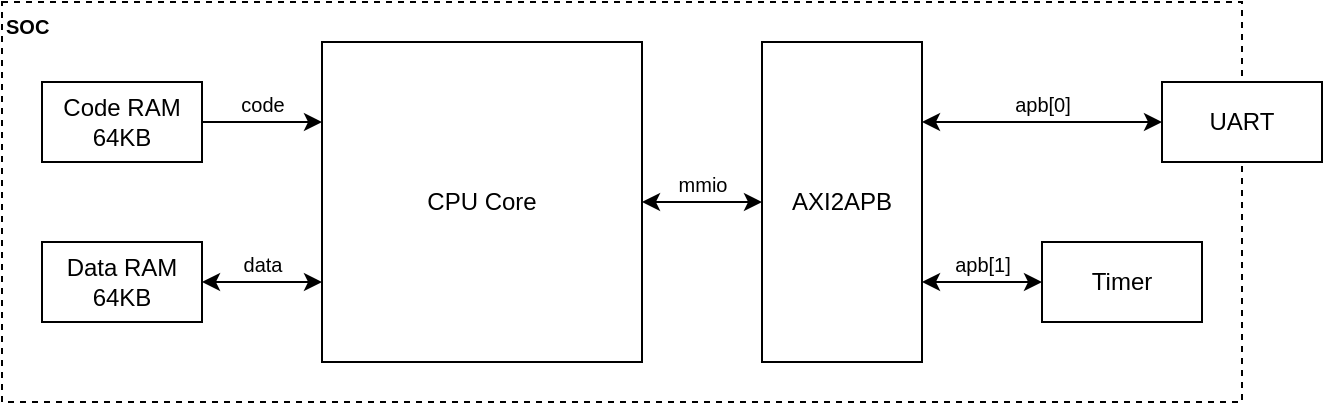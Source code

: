 <mxfile version="13.6.2" type="device"><diagram id="RqmV8CNlF6cBjCsowZqV" name="Page-1"><mxGraphModel dx="684" dy="403" grid="1" gridSize="10" guides="1" tooltips="1" connect="1" arrows="1" fold="1" page="1" pageScale="1" pageWidth="827" pageHeight="1169" math="0" shadow="0"><root><mxCell id="0"/><mxCell id="1" parent="0"/><mxCell id="4OCGBqHio74gCQ2EgjJS-12" value="SOC" style="rounded=0;whiteSpace=wrap;html=1;dashed=1;fontSize=10;fontColor=#000000;align=left;verticalAlign=top;fontStyle=1" vertex="1" parent="1"><mxGeometry x="120" y="140" width="620" height="200" as="geometry"/></mxCell><mxCell id="4OCGBqHio74gCQ2EgjJS-7" value="mmio" style="edgeStyle=orthogonalEdgeStyle;rounded=0;jumpStyle=none;jumpSize=10;orthogonalLoop=1;jettySize=auto;html=1;startArrow=classic;startFill=1;strokeColor=#000000;strokeWidth=1;fontSize=10;fontColor=#000000;verticalAlign=bottom;" edge="1" parent="1" source="gNXb4X5O_Gzbz1__DfOv-1" target="4OCGBqHio74gCQ2EgjJS-6"><mxGeometry relative="1" as="geometry"/></mxCell><mxCell id="gNXb4X5O_Gzbz1__DfOv-1" value="CPU Core" style="rounded=0;whiteSpace=wrap;html=1;fontStyle=0" parent="1" vertex="1"><mxGeometry x="280" y="160" width="160" height="160" as="geometry"/></mxCell><mxCell id="4OCGBqHio74gCQ2EgjJS-4" value="code" style="edgeStyle=orthogonalEdgeStyle;rounded=0;jumpStyle=none;jumpSize=10;orthogonalLoop=1;jettySize=auto;html=1;strokeWidth=1;fontSize=10;fontColor=#000000;entryX=0;entryY=0.25;entryDx=0;entryDy=0;verticalAlign=bottom;" edge="1" parent="1" source="4OCGBqHio74gCQ2EgjJS-2" target="gNXb4X5O_Gzbz1__DfOv-1"><mxGeometry relative="1" as="geometry"/></mxCell><mxCell id="4OCGBqHio74gCQ2EgjJS-2" value="Code RAM&lt;br&gt;64KB" style="rounded=0;whiteSpace=wrap;html=1;fontStyle=0" vertex="1" parent="1"><mxGeometry x="140" y="180" width="80" height="40" as="geometry"/></mxCell><mxCell id="4OCGBqHio74gCQ2EgjJS-5" value="data" style="edgeStyle=orthogonalEdgeStyle;rounded=0;jumpStyle=none;jumpSize=10;orthogonalLoop=1;jettySize=auto;html=1;strokeColor=#000000;strokeWidth=1;fontSize=10;fontColor=#000000;entryX=0;entryY=0.75;entryDx=0;entryDy=0;startArrow=classic;startFill=1;verticalAlign=bottom;" edge="1" parent="1" source="4OCGBqHio74gCQ2EgjJS-3" target="gNXb4X5O_Gzbz1__DfOv-1"><mxGeometry relative="1" as="geometry"/></mxCell><mxCell id="4OCGBqHio74gCQ2EgjJS-3" value="Data RAM&lt;br&gt;64KB" style="rounded=0;whiteSpace=wrap;html=1;fontStyle=0" vertex="1" parent="1"><mxGeometry x="140" y="260" width="80" height="40" as="geometry"/></mxCell><mxCell id="4OCGBqHio74gCQ2EgjJS-6" value="AXI2APB" style="rounded=0;whiteSpace=wrap;html=1;fontStyle=0" vertex="1" parent="1"><mxGeometry x="500" y="160" width="80" height="160" as="geometry"/></mxCell><mxCell id="4OCGBqHio74gCQ2EgjJS-8" value="UART" style="rounded=0;whiteSpace=wrap;html=1;fontStyle=0" vertex="1" parent="1"><mxGeometry x="700" y="180" width="80" height="40" as="geometry"/></mxCell><mxCell id="4OCGBqHio74gCQ2EgjJS-11" value="apb[1]" style="edgeStyle=orthogonalEdgeStyle;rounded=0;jumpStyle=none;jumpSize=10;orthogonalLoop=1;jettySize=auto;html=1;startArrow=classic;startFill=1;strokeColor=#000000;strokeWidth=1;fontSize=10;fontColor=#000000;entryX=1;entryY=0.75;entryDx=0;entryDy=0;verticalAlign=bottom;" edge="1" parent="1" source="4OCGBqHio74gCQ2EgjJS-9" target="4OCGBqHio74gCQ2EgjJS-6"><mxGeometry relative="1" as="geometry"/></mxCell><mxCell id="4OCGBqHio74gCQ2EgjJS-9" value="Timer" style="rounded=0;whiteSpace=wrap;html=1;fontStyle=0" vertex="1" parent="1"><mxGeometry x="640" y="260" width="80" height="40" as="geometry"/></mxCell><mxCell id="4OCGBqHio74gCQ2EgjJS-10" value="apb[0]" style="endArrow=classic;startArrow=classic;html=1;strokeColor=#000000;strokeWidth=1;fontSize=10;fontColor=#000000;entryX=0;entryY=0.5;entryDx=0;entryDy=0;exitX=1;exitY=0.25;exitDx=0;exitDy=0;verticalAlign=bottom;" edge="1" parent="1" source="4OCGBqHio74gCQ2EgjJS-6" target="4OCGBqHio74gCQ2EgjJS-8"><mxGeometry width="50" height="50" relative="1" as="geometry"><mxPoint x="580" y="340" as="sourcePoint"/><mxPoint x="630" y="290" as="targetPoint"/></mxGeometry></mxCell></root></mxGraphModel></diagram></mxfile>